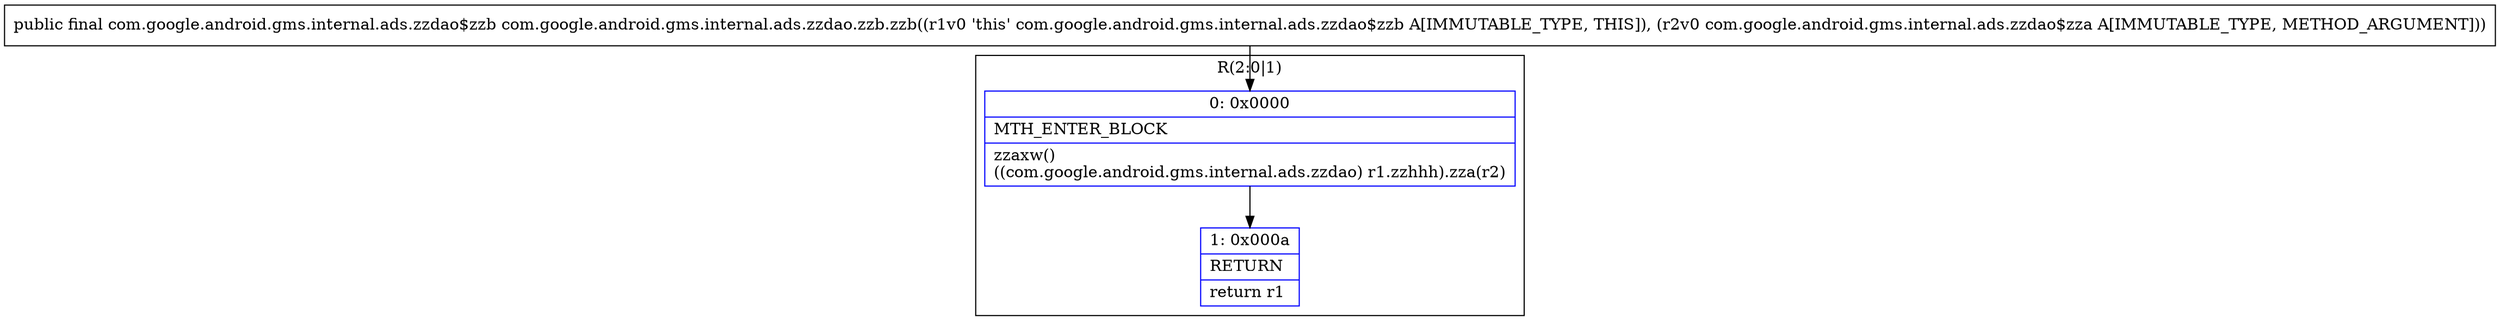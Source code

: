 digraph "CFG forcom.google.android.gms.internal.ads.zzdao.zzb.zzb(Lcom\/google\/android\/gms\/internal\/ads\/zzdao$zza;)Lcom\/google\/android\/gms\/internal\/ads\/zzdao$zzb;" {
subgraph cluster_Region_1237951277 {
label = "R(2:0|1)";
node [shape=record,color=blue];
Node_0 [shape=record,label="{0\:\ 0x0000|MTH_ENTER_BLOCK\l|zzaxw()\l((com.google.android.gms.internal.ads.zzdao) r1.zzhhh).zza(r2)\l}"];
Node_1 [shape=record,label="{1\:\ 0x000a|RETURN\l|return r1\l}"];
}
MethodNode[shape=record,label="{public final com.google.android.gms.internal.ads.zzdao$zzb com.google.android.gms.internal.ads.zzdao.zzb.zzb((r1v0 'this' com.google.android.gms.internal.ads.zzdao$zzb A[IMMUTABLE_TYPE, THIS]), (r2v0 com.google.android.gms.internal.ads.zzdao$zza A[IMMUTABLE_TYPE, METHOD_ARGUMENT])) }"];
MethodNode -> Node_0;
Node_0 -> Node_1;
}

